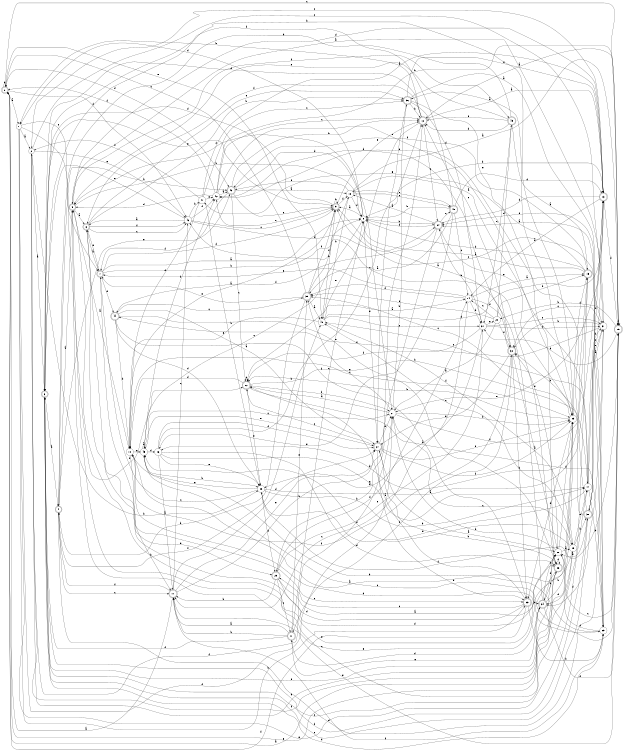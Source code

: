 digraph n40_9 {
__start0 [label="" shape="none"];

rankdir=LR;
size="8,5";

s0 [style="rounded,filled", color="black", fillcolor="white" shape="doublecircle", label="0"];
s1 [style="filled", color="black", fillcolor="white" shape="circle", label="1"];
s2 [style="filled", color="black", fillcolor="white" shape="circle", label="2"];
s3 [style="rounded,filled", color="black", fillcolor="white" shape="doublecircle", label="3"];
s4 [style="rounded,filled", color="black", fillcolor="white" shape="doublecircle", label="4"];
s5 [style="rounded,filled", color="black", fillcolor="white" shape="doublecircle", label="5"];
s6 [style="rounded,filled", color="black", fillcolor="white" shape="doublecircle", label="6"];
s7 [style="rounded,filled", color="black", fillcolor="white" shape="doublecircle", label="7"];
s8 [style="filled", color="black", fillcolor="white" shape="circle", label="8"];
s9 [style="rounded,filled", color="black", fillcolor="white" shape="doublecircle", label="9"];
s10 [style="filled", color="black", fillcolor="white" shape="circle", label="10"];
s11 [style="rounded,filled", color="black", fillcolor="white" shape="doublecircle", label="11"];
s12 [style="rounded,filled", color="black", fillcolor="white" shape="doublecircle", label="12"];
s13 [style="rounded,filled", color="black", fillcolor="white" shape="doublecircle", label="13"];
s14 [style="filled", color="black", fillcolor="white" shape="circle", label="14"];
s15 [style="rounded,filled", color="black", fillcolor="white" shape="doublecircle", label="15"];
s16 [style="filled", color="black", fillcolor="white" shape="circle", label="16"];
s17 [style="filled", color="black", fillcolor="white" shape="circle", label="17"];
s18 [style="filled", color="black", fillcolor="white" shape="circle", label="18"];
s19 [style="rounded,filled", color="black", fillcolor="white" shape="doublecircle", label="19"];
s20 [style="filled", color="black", fillcolor="white" shape="circle", label="20"];
s21 [style="filled", color="black", fillcolor="white" shape="circle", label="21"];
s22 [style="rounded,filled", color="black", fillcolor="white" shape="doublecircle", label="22"];
s23 [style="filled", color="black", fillcolor="white" shape="circle", label="23"];
s24 [style="rounded,filled", color="black", fillcolor="white" shape="doublecircle", label="24"];
s25 [style="rounded,filled", color="black", fillcolor="white" shape="doublecircle", label="25"];
s26 [style="rounded,filled", color="black", fillcolor="white" shape="doublecircle", label="26"];
s27 [style="rounded,filled", color="black", fillcolor="white" shape="doublecircle", label="27"];
s28 [style="filled", color="black", fillcolor="white" shape="circle", label="28"];
s29 [style="filled", color="black", fillcolor="white" shape="circle", label="29"];
s30 [style="rounded,filled", color="black", fillcolor="white" shape="doublecircle", label="30"];
s31 [style="filled", color="black", fillcolor="white" shape="circle", label="31"];
s32 [style="rounded,filled", color="black", fillcolor="white" shape="doublecircle", label="32"];
s33 [style="rounded,filled", color="black", fillcolor="white" shape="doublecircle", label="33"];
s34 [style="rounded,filled", color="black", fillcolor="white" shape="doublecircle", label="34"];
s35 [style="filled", color="black", fillcolor="white" shape="circle", label="35"];
s36 [style="rounded,filled", color="black", fillcolor="white" shape="doublecircle", label="36"];
s37 [style="filled", color="black", fillcolor="white" shape="circle", label="37"];
s38 [style="filled", color="black", fillcolor="white" shape="circle", label="38"];
s39 [style="rounded,filled", color="black", fillcolor="white" shape="doublecircle", label="39"];
s40 [style="filled", color="black", fillcolor="white" shape="circle", label="40"];
s41 [style="rounded,filled", color="black", fillcolor="white" shape="doublecircle", label="41"];
s42 [style="filled", color="black", fillcolor="white" shape="circle", label="42"];
s43 [style="rounded,filled", color="black", fillcolor="white" shape="doublecircle", label="43"];
s44 [style="rounded,filled", color="black", fillcolor="white" shape="doublecircle", label="44"];
s45 [style="filled", color="black", fillcolor="white" shape="circle", label="45"];
s46 [style="filled", color="black", fillcolor="white" shape="circle", label="46"];
s47 [style="filled", color="black", fillcolor="white" shape="circle", label="47"];
s48 [style="rounded,filled", color="black", fillcolor="white" shape="doublecircle", label="48"];
s49 [style="rounded,filled", color="black", fillcolor="white" shape="doublecircle", label="49"];
s0 -> s1 [label="a"];
s0 -> s0 [label="b"];
s0 -> s19 [label="c"];
s0 -> s43 [label="d"];
s0 -> s40 [label="e"];
s0 -> s46 [label="f"];
s1 -> s2 [label="a"];
s1 -> s33 [label="b"];
s1 -> s7 [label="c"];
s1 -> s22 [label="d"];
s1 -> s17 [label="e"];
s1 -> s21 [label="f"];
s2 -> s3 [label="a"];
s2 -> s38 [label="b"];
s2 -> s31 [label="c"];
s2 -> s28 [label="d"];
s2 -> s46 [label="e"];
s2 -> s21 [label="f"];
s3 -> s4 [label="a"];
s3 -> s35 [label="b"];
s3 -> s30 [label="c"];
s3 -> s23 [label="d"];
s3 -> s9 [label="e"];
s3 -> s34 [label="f"];
s4 -> s5 [label="a"];
s4 -> s43 [label="b"];
s4 -> s11 [label="c"];
s4 -> s31 [label="d"];
s4 -> s43 [label="e"];
s4 -> s40 [label="f"];
s5 -> s6 [label="a"];
s5 -> s8 [label="b"];
s5 -> s29 [label="c"];
s5 -> s13 [label="d"];
s5 -> s35 [label="e"];
s5 -> s49 [label="f"];
s6 -> s7 [label="a"];
s6 -> s36 [label="b"];
s6 -> s46 [label="c"];
s6 -> s25 [label="d"];
s6 -> s36 [label="e"];
s6 -> s46 [label="f"];
s7 -> s8 [label="a"];
s7 -> s8 [label="b"];
s7 -> s33 [label="c"];
s7 -> s44 [label="d"];
s7 -> s6 [label="e"];
s7 -> s9 [label="f"];
s8 -> s9 [label="a"];
s8 -> s24 [label="b"];
s8 -> s45 [label="c"];
s8 -> s1 [label="d"];
s8 -> s27 [label="e"];
s8 -> s5 [label="f"];
s9 -> s10 [label="a"];
s9 -> s9 [label="b"];
s9 -> s42 [label="c"];
s9 -> s3 [label="d"];
s9 -> s12 [label="e"];
s9 -> s18 [label="f"];
s10 -> s5 [label="a"];
s10 -> s11 [label="b"];
s10 -> s35 [label="c"];
s10 -> s23 [label="d"];
s10 -> s45 [label="e"];
s10 -> s32 [label="f"];
s11 -> s0 [label="a"];
s11 -> s12 [label="b"];
s11 -> s46 [label="c"];
s11 -> s27 [label="d"];
s11 -> s27 [label="e"];
s11 -> s4 [label="f"];
s12 -> s13 [label="a"];
s12 -> s1 [label="b"];
s12 -> s24 [label="c"];
s12 -> s3 [label="d"];
s12 -> s22 [label="e"];
s12 -> s6 [label="f"];
s13 -> s14 [label="a"];
s13 -> s8 [label="b"];
s13 -> s2 [label="c"];
s13 -> s24 [label="d"];
s13 -> s21 [label="e"];
s13 -> s19 [label="f"];
s14 -> s15 [label="a"];
s14 -> s37 [label="b"];
s14 -> s11 [label="c"];
s14 -> s39 [label="d"];
s14 -> s7 [label="e"];
s14 -> s32 [label="f"];
s15 -> s8 [label="a"];
s15 -> s8 [label="b"];
s15 -> s3 [label="c"];
s15 -> s16 [label="d"];
s15 -> s47 [label="e"];
s15 -> s43 [label="f"];
s16 -> s11 [label="a"];
s16 -> s12 [label="b"];
s16 -> s17 [label="c"];
s16 -> s26 [label="d"];
s16 -> s38 [label="e"];
s16 -> s27 [label="f"];
s17 -> s18 [label="a"];
s17 -> s23 [label="b"];
s17 -> s40 [label="c"];
s17 -> s13 [label="d"];
s17 -> s38 [label="e"];
s17 -> s31 [label="f"];
s18 -> s19 [label="a"];
s18 -> s40 [label="b"];
s18 -> s48 [label="c"];
s18 -> s8 [label="d"];
s18 -> s48 [label="e"];
s18 -> s43 [label="f"];
s19 -> s12 [label="a"];
s19 -> s20 [label="b"];
s19 -> s45 [label="c"];
s19 -> s37 [label="d"];
s19 -> s5 [label="e"];
s19 -> s19 [label="f"];
s20 -> s21 [label="a"];
s20 -> s15 [label="b"];
s20 -> s14 [label="c"];
s20 -> s49 [label="d"];
s20 -> s39 [label="e"];
s20 -> s32 [label="f"];
s21 -> s22 [label="a"];
s21 -> s36 [label="b"];
s21 -> s29 [label="c"];
s21 -> s35 [label="d"];
s21 -> s39 [label="e"];
s21 -> s15 [label="f"];
s22 -> s23 [label="a"];
s22 -> s17 [label="b"];
s22 -> s22 [label="c"];
s22 -> s10 [label="d"];
s22 -> s38 [label="e"];
s22 -> s21 [label="f"];
s23 -> s24 [label="a"];
s23 -> s45 [label="b"];
s23 -> s9 [label="c"];
s23 -> s28 [label="d"];
s23 -> s24 [label="e"];
s23 -> s11 [label="f"];
s24 -> s18 [label="a"];
s24 -> s25 [label="b"];
s24 -> s48 [label="c"];
s24 -> s8 [label="d"];
s24 -> s35 [label="e"];
s24 -> s44 [label="f"];
s25 -> s26 [label="a"];
s25 -> s11 [label="b"];
s25 -> s41 [label="c"];
s25 -> s28 [label="d"];
s25 -> s37 [label="e"];
s25 -> s14 [label="f"];
s26 -> s0 [label="a"];
s26 -> s27 [label="b"];
s26 -> s46 [label="c"];
s26 -> s26 [label="d"];
s26 -> s11 [label="e"];
s26 -> s2 [label="f"];
s27 -> s28 [label="a"];
s27 -> s33 [label="b"];
s27 -> s22 [label="c"];
s27 -> s21 [label="d"];
s27 -> s35 [label="e"];
s27 -> s35 [label="f"];
s28 -> s29 [label="a"];
s28 -> s21 [label="b"];
s28 -> s19 [label="c"];
s28 -> s34 [label="d"];
s28 -> s32 [label="e"];
s28 -> s35 [label="f"];
s29 -> s10 [label="a"];
s29 -> s30 [label="b"];
s29 -> s40 [label="c"];
s29 -> s34 [label="d"];
s29 -> s17 [label="e"];
s29 -> s45 [label="f"];
s30 -> s31 [label="a"];
s30 -> s32 [label="b"];
s30 -> s13 [label="c"];
s30 -> s42 [label="d"];
s30 -> s28 [label="e"];
s30 -> s3 [label="f"];
s31 -> s5 [label="a"];
s31 -> s32 [label="b"];
s31 -> s32 [label="c"];
s31 -> s34 [label="d"];
s31 -> s30 [label="e"];
s31 -> s44 [label="f"];
s32 -> s28 [label="a"];
s32 -> s33 [label="b"];
s32 -> s12 [label="c"];
s32 -> s42 [label="d"];
s32 -> s27 [label="e"];
s32 -> s41 [label="f"];
s33 -> s22 [label="a"];
s33 -> s23 [label="b"];
s33 -> s25 [label="c"];
s33 -> s6 [label="d"];
s33 -> s34 [label="e"];
s33 -> s0 [label="f"];
s34 -> s9 [label="a"];
s34 -> s35 [label="b"];
s34 -> s26 [label="c"];
s34 -> s28 [label="d"];
s34 -> s41 [label="e"];
s34 -> s19 [label="f"];
s35 -> s36 [label="a"];
s35 -> s22 [label="b"];
s35 -> s39 [label="c"];
s35 -> s33 [label="d"];
s35 -> s0 [label="e"];
s35 -> s15 [label="f"];
s36 -> s31 [label="a"];
s36 -> s12 [label="b"];
s36 -> s27 [label="c"];
s36 -> s37 [label="d"];
s36 -> s26 [label="e"];
s36 -> s13 [label="f"];
s37 -> s38 [label="a"];
s37 -> s24 [label="b"];
s37 -> s31 [label="c"];
s37 -> s31 [label="d"];
s37 -> s20 [label="e"];
s37 -> s22 [label="f"];
s38 -> s13 [label="a"];
s38 -> s17 [label="b"];
s38 -> s7 [label="c"];
s38 -> s25 [label="d"];
s38 -> s10 [label="e"];
s38 -> s19 [label="f"];
s39 -> s40 [label="a"];
s39 -> s4 [label="b"];
s39 -> s0 [label="c"];
s39 -> s18 [label="d"];
s39 -> s7 [label="e"];
s39 -> s9 [label="f"];
s40 -> s14 [label="a"];
s40 -> s9 [label="b"];
s40 -> s37 [label="c"];
s40 -> s13 [label="d"];
s40 -> s10 [label="e"];
s40 -> s29 [label="f"];
s41 -> s11 [label="a"];
s41 -> s11 [label="b"];
s41 -> s8 [label="c"];
s41 -> s34 [label="d"];
s41 -> s39 [label="e"];
s41 -> s3 [label="f"];
s42 -> s43 [label="a"];
s42 -> s19 [label="b"];
s42 -> s12 [label="c"];
s42 -> s5 [label="d"];
s42 -> s35 [label="e"];
s42 -> s0 [label="f"];
s43 -> s18 [label="a"];
s43 -> s12 [label="b"];
s43 -> s22 [label="c"];
s43 -> s21 [label="d"];
s43 -> s9 [label="e"];
s43 -> s7 [label="f"];
s44 -> s27 [label="a"];
s44 -> s10 [label="b"];
s44 -> s39 [label="c"];
s44 -> s38 [label="d"];
s44 -> s26 [label="e"];
s44 -> s33 [label="f"];
s45 -> s45 [label="a"];
s45 -> s38 [label="b"];
s45 -> s21 [label="c"];
s45 -> s16 [label="d"];
s45 -> s27 [label="e"];
s45 -> s42 [label="f"];
s46 -> s6 [label="a"];
s46 -> s47 [label="b"];
s46 -> s9 [label="c"];
s46 -> s24 [label="d"];
s46 -> s3 [label="e"];
s46 -> s42 [label="f"];
s47 -> s13 [label="a"];
s47 -> s38 [label="b"];
s47 -> s36 [label="c"];
s47 -> s10 [label="d"];
s47 -> s42 [label="e"];
s47 -> s2 [label="f"];
s48 -> s39 [label="a"];
s48 -> s8 [label="b"];
s48 -> s14 [label="c"];
s48 -> s13 [label="d"];
s48 -> s16 [label="e"];
s48 -> s3 [label="f"];
s49 -> s15 [label="a"];
s49 -> s4 [label="b"];
s49 -> s37 [label="c"];
s49 -> s12 [label="d"];
s49 -> s5 [label="e"];
s49 -> s12 [label="f"];

}